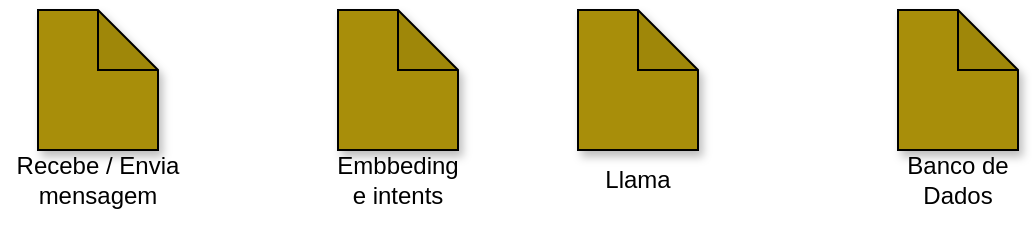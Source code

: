 <mxfile>
    <diagram id="QuLQQzzAlqSp5Rk9_ngd" name="Page-1">
        <mxGraphModel dx="1072" dy="571" grid="1" gridSize="10" guides="1" tooltips="1" connect="1" arrows="1" fold="1" page="1" pageScale="1" pageWidth="850" pageHeight="1100" math="0" shadow="0">
            <root>
                <mxCell id="0"/>
                <mxCell id="1" parent="0"/>
                <mxCell id="6" value="" style="group" vertex="1" connectable="0" parent="1">
                    <mxGeometry x="220" y="70" width="60" height="100" as="geometry"/>
                </mxCell>
                <mxCell id="7" value="" style="shape=note;whiteSpace=wrap;html=1;backgroundOutline=1;darkOpacity=0.05;shadow=1;fillColor=#A88E0A;strokeColor=#000000;movable=1;resizable=1;rotatable=1;deletable=1;editable=1;connectable=1;" vertex="1" parent="6">
                    <mxGeometry width="60" height="70" as="geometry"/>
                </mxCell>
                <mxCell id="8" value="Embbeding e intents" style="text;strokeColor=none;align=center;fillColor=none;html=1;verticalAlign=middle;whiteSpace=wrap;rounded=0;shadow=1;movable=1;resizable=1;rotatable=1;deletable=1;editable=1;connectable=1;" vertex="1" parent="6">
                    <mxGeometry y="70" width="60" height="30" as="geometry"/>
                </mxCell>
                <mxCell id="9" value="" style="group" vertex="1" connectable="0" parent="1">
                    <mxGeometry x="340" y="70" width="60" height="100" as="geometry"/>
                </mxCell>
                <mxCell id="10" value="" style="shape=note;whiteSpace=wrap;html=1;backgroundOutline=1;darkOpacity=0.05;shadow=1;fillColor=#A88E0A;strokeColor=#000000;movable=1;resizable=1;rotatable=1;deletable=1;editable=1;connectable=1;" vertex="1" parent="9">
                    <mxGeometry width="60" height="70" as="geometry"/>
                </mxCell>
                <mxCell id="11" value="Llama" style="text;strokeColor=none;align=center;fillColor=none;html=1;verticalAlign=middle;whiteSpace=wrap;rounded=0;shadow=1;movable=1;resizable=1;rotatable=1;deletable=1;editable=1;connectable=1;" vertex="1" parent="9">
                    <mxGeometry y="70" width="60" height="30" as="geometry"/>
                </mxCell>
                <mxCell id="12" value="" style="group" vertex="1" connectable="0" parent="1">
                    <mxGeometry x="500" y="70" width="60" height="100" as="geometry"/>
                </mxCell>
                <mxCell id="13" value="" style="shape=note;whiteSpace=wrap;html=1;backgroundOutline=1;darkOpacity=0.05;shadow=1;fillColor=#A88E0A;strokeColor=#000000;movable=1;resizable=1;rotatable=1;deletable=1;editable=1;connectable=1;" vertex="1" parent="12">
                    <mxGeometry width="60" height="70" as="geometry"/>
                </mxCell>
                <mxCell id="14" value="Banco de Dados" style="text;strokeColor=none;align=center;fillColor=none;html=1;verticalAlign=middle;whiteSpace=wrap;rounded=0;shadow=1;movable=1;resizable=1;rotatable=1;deletable=1;editable=1;connectable=1;" vertex="1" parent="12">
                    <mxGeometry y="70" width="60" height="30" as="geometry"/>
                </mxCell>
                <mxCell id="15" value="" style="group" vertex="1" connectable="0" parent="1">
                    <mxGeometry x="55" y="70" width="90" height="100" as="geometry"/>
                </mxCell>
                <mxCell id="2" value="" style="shape=note;whiteSpace=wrap;html=1;backgroundOutline=1;darkOpacity=0.05;shadow=1;fillColor=#A88E0A;strokeColor=#000000;movable=1;resizable=1;rotatable=1;deletable=1;editable=1;connectable=1;container=0;" vertex="1" parent="15">
                    <mxGeometry x="15" width="60" height="70" as="geometry"/>
                </mxCell>
                <mxCell id="4" value="Recebe / Envia mensagem" style="text;strokeColor=none;align=center;fillColor=none;html=1;verticalAlign=middle;whiteSpace=wrap;rounded=0;shadow=1;movable=1;resizable=1;rotatable=1;deletable=1;editable=1;connectable=1;container=0;" vertex="1" parent="15">
                    <mxGeometry y="70" width="90" height="30" as="geometry"/>
                </mxCell>
            </root>
        </mxGraphModel>
    </diagram>
</mxfile>